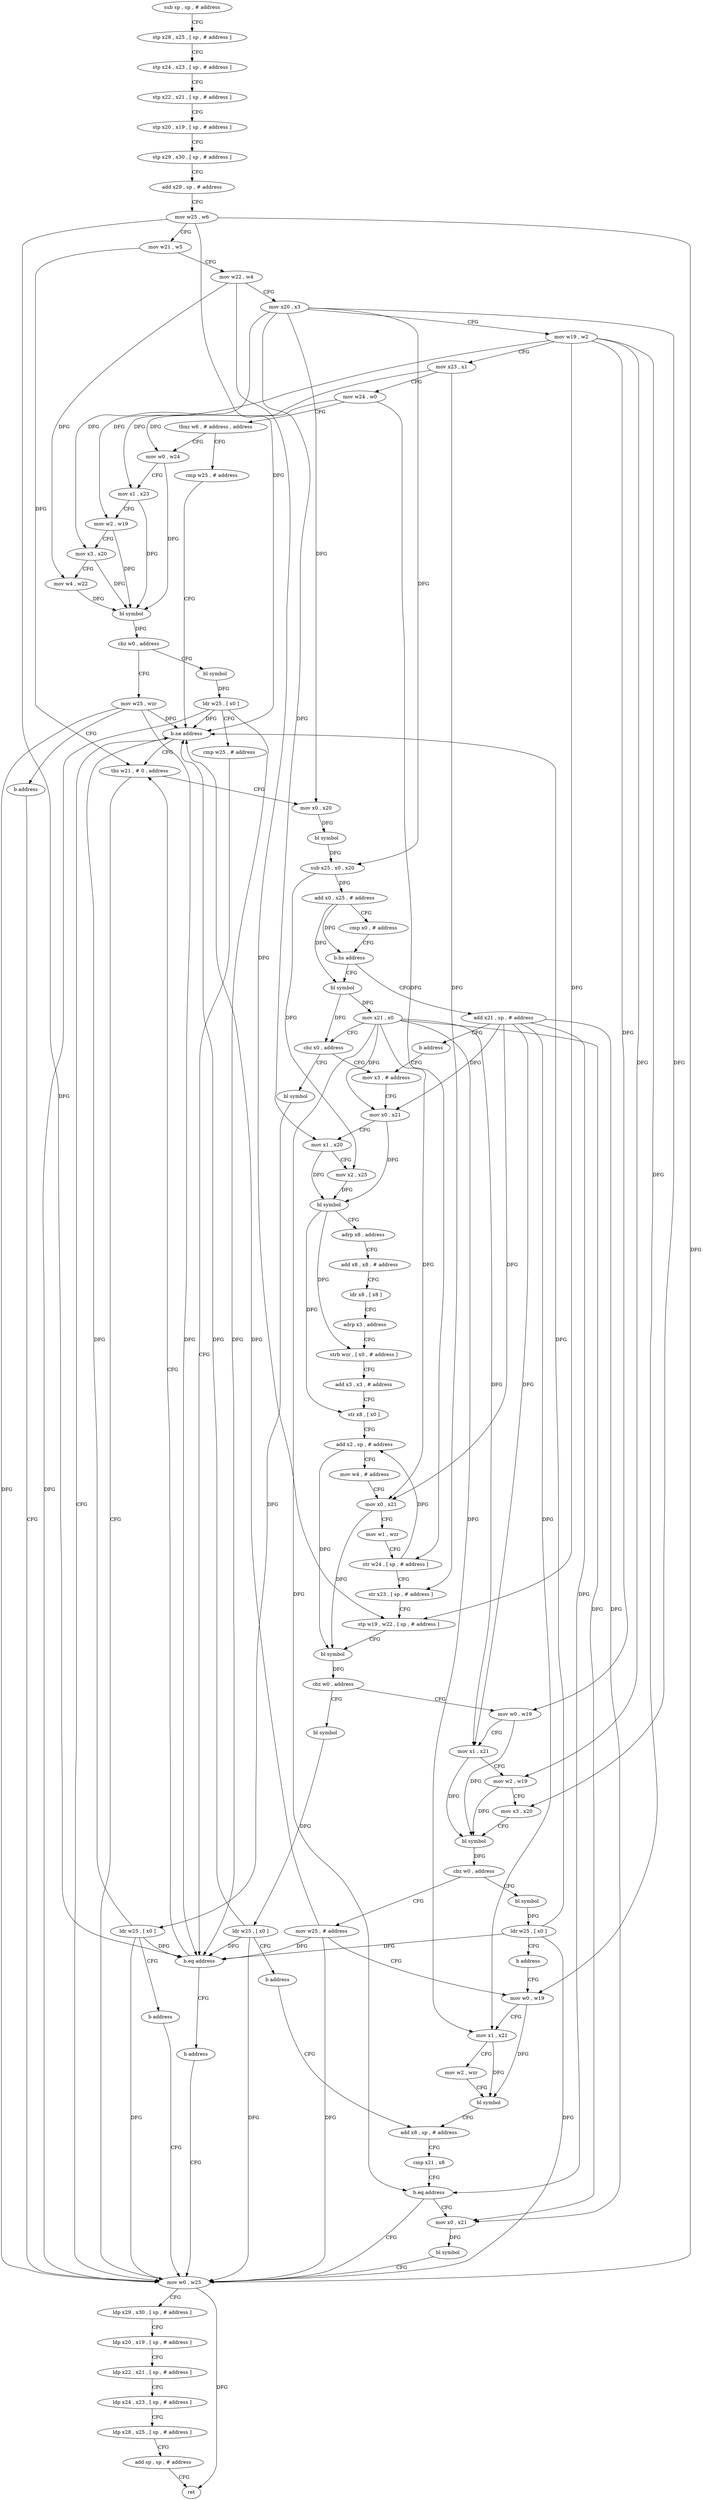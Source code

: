 digraph "func" {
"4228392" [label = "sub sp , sp , # address" ]
"4228396" [label = "stp x28 , x25 , [ sp , # address ]" ]
"4228400" [label = "stp x24 , x23 , [ sp , # address ]" ]
"4228404" [label = "stp x22 , x21 , [ sp , # address ]" ]
"4228408" [label = "stp x20 , x19 , [ sp , # address ]" ]
"4228412" [label = "stp x29 , x30 , [ sp , # address ]" ]
"4228416" [label = "add x29 , sp , # address" ]
"4228420" [label = "mov w25 , w6" ]
"4228424" [label = "mov w21 , w5" ]
"4228428" [label = "mov w22 , w4" ]
"4228432" [label = "mov x20 , x3" ]
"4228436" [label = "mov w19 , w2" ]
"4228440" [label = "mov x23 , x1" ]
"4228444" [label = "mov w24 , w0" ]
"4228448" [label = "tbnz w6 , # address , address" ]
"4228496" [label = "mov w0 , w24" ]
"4228452" [label = "cmp w25 , # address" ]
"4228500" [label = "mov x1 , x23" ]
"4228504" [label = "mov w2 , w19" ]
"4228508" [label = "mov x3 , x20" ]
"4228512" [label = "mov w4 , w22" ]
"4228516" [label = "bl symbol" ]
"4228520" [label = "cbz w0 , address" ]
"4228652" [label = "mov w25 , wzr" ]
"4228524" [label = "bl symbol" ]
"4228456" [label = "b.ne address" ]
"4228748" [label = "mov w0 , w25" ]
"4228460" [label = "tbz w21 , # 0 , address" ]
"4228656" [label = "b address" ]
"4228528" [label = "ldr w25 , [ x0 ]" ]
"4228532" [label = "cmp w25 , # address" ]
"4228536" [label = "b.eq address" ]
"4228540" [label = "b address" ]
"4228752" [label = "ldp x29 , x30 , [ sp , # address ]" ]
"4228756" [label = "ldp x20 , x19 , [ sp , # address ]" ]
"4228760" [label = "ldp x22 , x21 , [ sp , # address ]" ]
"4228764" [label = "ldp x24 , x23 , [ sp , # address ]" ]
"4228768" [label = "ldp x28 , x25 , [ sp , # address ]" ]
"4228772" [label = "add sp , sp , # address" ]
"4228776" [label = "ret" ]
"4228464" [label = "mov x0 , x20" ]
"4228468" [label = "bl symbol" ]
"4228472" [label = "sub x25 , x0 , x20" ]
"4228476" [label = "add x0 , x25 , # address" ]
"4228480" [label = "cmp x0 , # address" ]
"4228484" [label = "b.hs address" ]
"4228544" [label = "bl symbol" ]
"4228488" [label = "add x21 , sp , # address" ]
"4228548" [label = "mov x21 , x0" ]
"4228552" [label = "cbz x0 , address" ]
"4228696" [label = "bl symbol" ]
"4228556" [label = "mov x3 , # address" ]
"4228492" [label = "b address" ]
"4228700" [label = "ldr w25 , [ x0 ]" ]
"4228704" [label = "b address" ]
"4228560" [label = "mov x0 , x21" ]
"4228564" [label = "mov x1 , x20" ]
"4228568" [label = "mov x2 , x25" ]
"4228572" [label = "bl symbol" ]
"4228576" [label = "adrp x8 , address" ]
"4228580" [label = "add x8 , x8 , # address" ]
"4228584" [label = "ldr x8 , [ x8 ]" ]
"4228588" [label = "adrp x3 , address" ]
"4228592" [label = "strb wzr , [ x0 , # address ]" ]
"4228596" [label = "add x3 , x3 , # address" ]
"4228600" [label = "str x8 , [ x0 ]" ]
"4228604" [label = "add x2 , sp , # address" ]
"4228608" [label = "mov w4 , # address" ]
"4228612" [label = "mov x0 , x21" ]
"4228616" [label = "mov w1 , wzr" ]
"4228620" [label = "str w24 , [ sp , # address ]" ]
"4228624" [label = "str x23 , [ sp , # address ]" ]
"4228628" [label = "stp w19 , w22 , [ sp , # address ]" ]
"4228632" [label = "bl symbol" ]
"4228636" [label = "cbz w0 , address" ]
"4228660" [label = "mov w0 , w19" ]
"4228640" [label = "bl symbol" ]
"4228664" [label = "mov x1 , x21" ]
"4228668" [label = "mov w2 , w19" ]
"4228672" [label = "mov x3 , x20" ]
"4228676" [label = "bl symbol" ]
"4228680" [label = "cbz w0 , address" ]
"4228708" [label = "mov w25 , # address" ]
"4228684" [label = "bl symbol" ]
"4228644" [label = "ldr w25 , [ x0 ]" ]
"4228648" [label = "b address" ]
"4228728" [label = "add x8 , sp , # address" ]
"4228712" [label = "mov w0 , w19" ]
"4228688" [label = "ldr w25 , [ x0 ]" ]
"4228692" [label = "b address" ]
"4228732" [label = "cmp x21 , x8" ]
"4228736" [label = "b.eq address" ]
"4228740" [label = "mov x0 , x21" ]
"4228744" [label = "bl symbol" ]
"4228716" [label = "mov x1 , x21" ]
"4228720" [label = "mov w2 , wzr" ]
"4228724" [label = "bl symbol" ]
"4228392" -> "4228396" [ label = "CFG" ]
"4228396" -> "4228400" [ label = "CFG" ]
"4228400" -> "4228404" [ label = "CFG" ]
"4228404" -> "4228408" [ label = "CFG" ]
"4228408" -> "4228412" [ label = "CFG" ]
"4228412" -> "4228416" [ label = "CFG" ]
"4228416" -> "4228420" [ label = "CFG" ]
"4228420" -> "4228424" [ label = "CFG" ]
"4228420" -> "4228456" [ label = "DFG" ]
"4228420" -> "4228536" [ label = "DFG" ]
"4228420" -> "4228748" [ label = "DFG" ]
"4228424" -> "4228428" [ label = "CFG" ]
"4228424" -> "4228460" [ label = "DFG" ]
"4228428" -> "4228432" [ label = "CFG" ]
"4228428" -> "4228512" [ label = "DFG" ]
"4228428" -> "4228628" [ label = "DFG" ]
"4228432" -> "4228436" [ label = "CFG" ]
"4228432" -> "4228508" [ label = "DFG" ]
"4228432" -> "4228464" [ label = "DFG" ]
"4228432" -> "4228472" [ label = "DFG" ]
"4228432" -> "4228564" [ label = "DFG" ]
"4228432" -> "4228672" [ label = "DFG" ]
"4228436" -> "4228440" [ label = "CFG" ]
"4228436" -> "4228504" [ label = "DFG" ]
"4228436" -> "4228628" [ label = "DFG" ]
"4228436" -> "4228660" [ label = "DFG" ]
"4228436" -> "4228668" [ label = "DFG" ]
"4228436" -> "4228712" [ label = "DFG" ]
"4228440" -> "4228444" [ label = "CFG" ]
"4228440" -> "4228500" [ label = "DFG" ]
"4228440" -> "4228624" [ label = "DFG" ]
"4228444" -> "4228448" [ label = "CFG" ]
"4228444" -> "4228496" [ label = "DFG" ]
"4228444" -> "4228620" [ label = "DFG" ]
"4228448" -> "4228496" [ label = "CFG" ]
"4228448" -> "4228452" [ label = "CFG" ]
"4228496" -> "4228500" [ label = "CFG" ]
"4228496" -> "4228516" [ label = "DFG" ]
"4228452" -> "4228456" [ label = "CFG" ]
"4228500" -> "4228504" [ label = "CFG" ]
"4228500" -> "4228516" [ label = "DFG" ]
"4228504" -> "4228508" [ label = "CFG" ]
"4228504" -> "4228516" [ label = "DFG" ]
"4228508" -> "4228512" [ label = "CFG" ]
"4228508" -> "4228516" [ label = "DFG" ]
"4228512" -> "4228516" [ label = "DFG" ]
"4228516" -> "4228520" [ label = "DFG" ]
"4228520" -> "4228652" [ label = "CFG" ]
"4228520" -> "4228524" [ label = "CFG" ]
"4228652" -> "4228656" [ label = "CFG" ]
"4228652" -> "4228456" [ label = "DFG" ]
"4228652" -> "4228536" [ label = "DFG" ]
"4228652" -> "4228748" [ label = "DFG" ]
"4228524" -> "4228528" [ label = "DFG" ]
"4228456" -> "4228748" [ label = "CFG" ]
"4228456" -> "4228460" [ label = "CFG" ]
"4228748" -> "4228752" [ label = "CFG" ]
"4228748" -> "4228776" [ label = "DFG" ]
"4228460" -> "4228748" [ label = "CFG" ]
"4228460" -> "4228464" [ label = "CFG" ]
"4228656" -> "4228748" [ label = "CFG" ]
"4228528" -> "4228532" [ label = "CFG" ]
"4228528" -> "4228456" [ label = "DFG" ]
"4228528" -> "4228536" [ label = "DFG" ]
"4228528" -> "4228748" [ label = "DFG" ]
"4228532" -> "4228536" [ label = "CFG" ]
"4228536" -> "4228460" [ label = "CFG" ]
"4228536" -> "4228540" [ label = "CFG" ]
"4228540" -> "4228748" [ label = "CFG" ]
"4228752" -> "4228756" [ label = "CFG" ]
"4228756" -> "4228760" [ label = "CFG" ]
"4228760" -> "4228764" [ label = "CFG" ]
"4228764" -> "4228768" [ label = "CFG" ]
"4228768" -> "4228772" [ label = "CFG" ]
"4228772" -> "4228776" [ label = "CFG" ]
"4228464" -> "4228468" [ label = "DFG" ]
"4228468" -> "4228472" [ label = "DFG" ]
"4228472" -> "4228476" [ label = "DFG" ]
"4228472" -> "4228568" [ label = "DFG" ]
"4228476" -> "4228480" [ label = "CFG" ]
"4228476" -> "4228484" [ label = "DFG" ]
"4228476" -> "4228544" [ label = "DFG" ]
"4228480" -> "4228484" [ label = "CFG" ]
"4228484" -> "4228544" [ label = "CFG" ]
"4228484" -> "4228488" [ label = "CFG" ]
"4228544" -> "4228548" [ label = "DFG" ]
"4228544" -> "4228552" [ label = "DFG" ]
"4228488" -> "4228492" [ label = "CFG" ]
"4228488" -> "4228560" [ label = "DFG" ]
"4228488" -> "4228612" [ label = "DFG" ]
"4228488" -> "4228664" [ label = "DFG" ]
"4228488" -> "4228736" [ label = "DFG" ]
"4228488" -> "4228716" [ label = "DFG" ]
"4228488" -> "4228740" [ label = "DFG" ]
"4228548" -> "4228552" [ label = "CFG" ]
"4228548" -> "4228560" [ label = "DFG" ]
"4228548" -> "4228612" [ label = "DFG" ]
"4228548" -> "4228664" [ label = "DFG" ]
"4228548" -> "4228736" [ label = "DFG" ]
"4228548" -> "4228716" [ label = "DFG" ]
"4228548" -> "4228740" [ label = "DFG" ]
"4228552" -> "4228696" [ label = "CFG" ]
"4228552" -> "4228556" [ label = "CFG" ]
"4228696" -> "4228700" [ label = "DFG" ]
"4228556" -> "4228560" [ label = "CFG" ]
"4228492" -> "4228556" [ label = "CFG" ]
"4228700" -> "4228704" [ label = "CFG" ]
"4228700" -> "4228456" [ label = "DFG" ]
"4228700" -> "4228536" [ label = "DFG" ]
"4228700" -> "4228748" [ label = "DFG" ]
"4228704" -> "4228748" [ label = "CFG" ]
"4228560" -> "4228564" [ label = "CFG" ]
"4228560" -> "4228572" [ label = "DFG" ]
"4228564" -> "4228568" [ label = "CFG" ]
"4228564" -> "4228572" [ label = "DFG" ]
"4228568" -> "4228572" [ label = "DFG" ]
"4228572" -> "4228576" [ label = "CFG" ]
"4228572" -> "4228592" [ label = "DFG" ]
"4228572" -> "4228600" [ label = "DFG" ]
"4228576" -> "4228580" [ label = "CFG" ]
"4228580" -> "4228584" [ label = "CFG" ]
"4228584" -> "4228588" [ label = "CFG" ]
"4228588" -> "4228592" [ label = "CFG" ]
"4228592" -> "4228596" [ label = "CFG" ]
"4228596" -> "4228600" [ label = "CFG" ]
"4228600" -> "4228604" [ label = "CFG" ]
"4228604" -> "4228608" [ label = "CFG" ]
"4228604" -> "4228632" [ label = "DFG" ]
"4228608" -> "4228612" [ label = "CFG" ]
"4228612" -> "4228616" [ label = "CFG" ]
"4228612" -> "4228632" [ label = "DFG" ]
"4228616" -> "4228620" [ label = "CFG" ]
"4228620" -> "4228624" [ label = "CFG" ]
"4228620" -> "4228604" [ label = "DFG" ]
"4228624" -> "4228628" [ label = "CFG" ]
"4228628" -> "4228632" [ label = "CFG" ]
"4228632" -> "4228636" [ label = "DFG" ]
"4228636" -> "4228660" [ label = "CFG" ]
"4228636" -> "4228640" [ label = "CFG" ]
"4228660" -> "4228664" [ label = "CFG" ]
"4228660" -> "4228676" [ label = "DFG" ]
"4228640" -> "4228644" [ label = "DFG" ]
"4228664" -> "4228668" [ label = "CFG" ]
"4228664" -> "4228676" [ label = "DFG" ]
"4228668" -> "4228672" [ label = "CFG" ]
"4228668" -> "4228676" [ label = "DFG" ]
"4228672" -> "4228676" [ label = "CFG" ]
"4228676" -> "4228680" [ label = "DFG" ]
"4228680" -> "4228708" [ label = "CFG" ]
"4228680" -> "4228684" [ label = "CFG" ]
"4228708" -> "4228712" [ label = "CFG" ]
"4228708" -> "4228456" [ label = "DFG" ]
"4228708" -> "4228536" [ label = "DFG" ]
"4228708" -> "4228748" [ label = "DFG" ]
"4228684" -> "4228688" [ label = "DFG" ]
"4228644" -> "4228648" [ label = "CFG" ]
"4228644" -> "4228456" [ label = "DFG" ]
"4228644" -> "4228536" [ label = "DFG" ]
"4228644" -> "4228748" [ label = "DFG" ]
"4228648" -> "4228728" [ label = "CFG" ]
"4228728" -> "4228732" [ label = "CFG" ]
"4228712" -> "4228716" [ label = "CFG" ]
"4228712" -> "4228724" [ label = "DFG" ]
"4228688" -> "4228692" [ label = "CFG" ]
"4228688" -> "4228456" [ label = "DFG" ]
"4228688" -> "4228536" [ label = "DFG" ]
"4228688" -> "4228748" [ label = "DFG" ]
"4228692" -> "4228712" [ label = "CFG" ]
"4228732" -> "4228736" [ label = "CFG" ]
"4228736" -> "4228748" [ label = "CFG" ]
"4228736" -> "4228740" [ label = "CFG" ]
"4228740" -> "4228744" [ label = "DFG" ]
"4228744" -> "4228748" [ label = "CFG" ]
"4228716" -> "4228720" [ label = "CFG" ]
"4228716" -> "4228724" [ label = "DFG" ]
"4228720" -> "4228724" [ label = "CFG" ]
"4228724" -> "4228728" [ label = "CFG" ]
}
